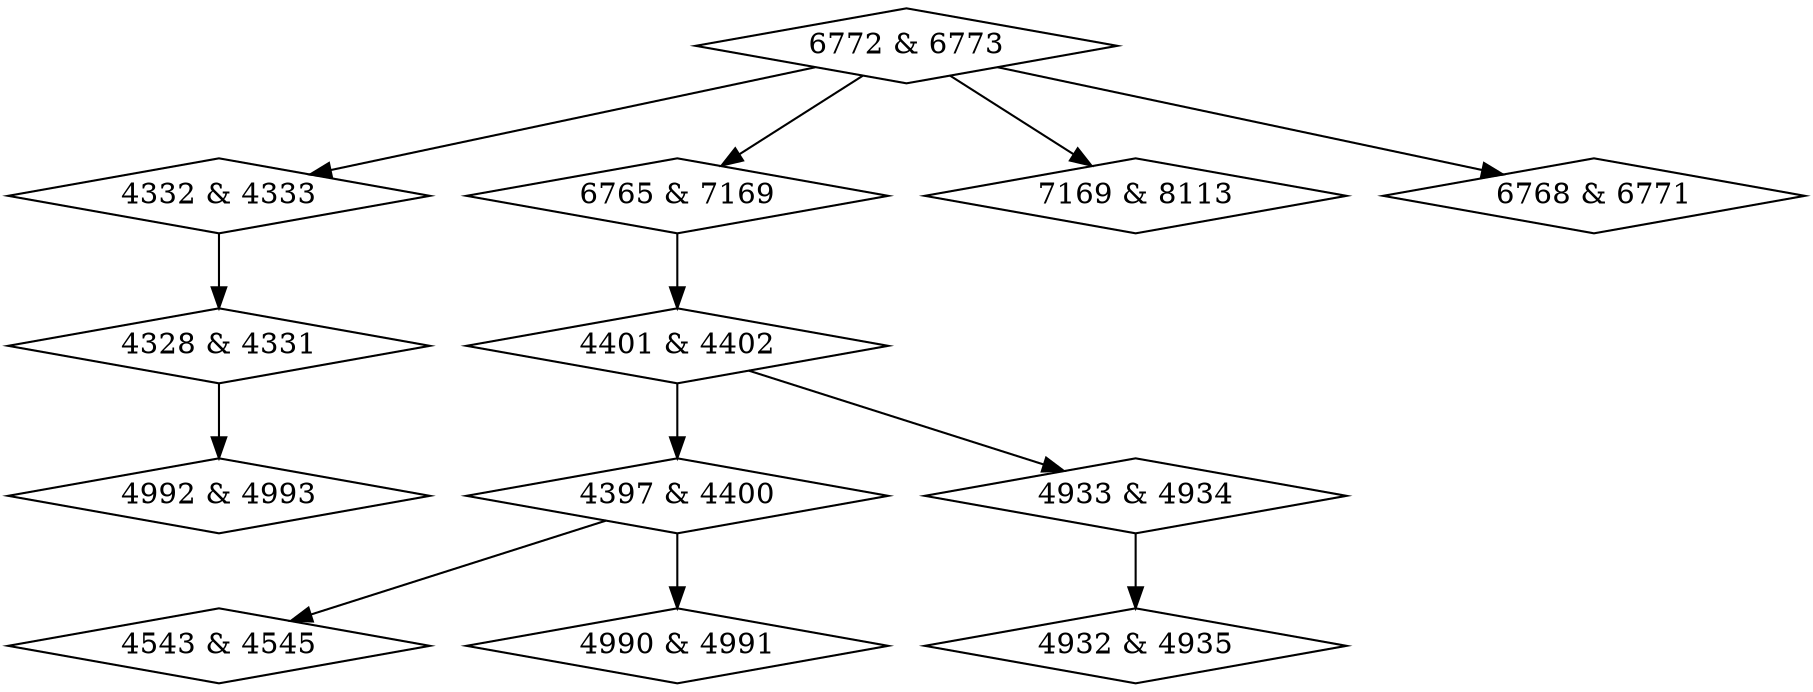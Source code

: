 digraph {
0 [label = "4328 & 4331", shape = diamond];
1 [label = "4332 & 4333", shape = diamond];
2 [label = "4397 & 4400", shape = diamond];
3 [label = "4401 & 4402", shape = diamond];
4 [label = "4543 & 4545", shape = diamond];
5 [label = "4932 & 4935", shape = diamond];
6 [label = "4933 & 4934", shape = diamond];
7 [label = "4990 & 4991", shape = diamond];
8 [label = "4992 & 4993", shape = diamond];
9 [label = "6765 & 7169", shape = diamond];
10 [label = "7169 & 8113", shape = diamond];
11 [label = "6768 & 6771", shape = diamond];
12 [label = "6772 & 6773", shape = diamond];
0->8;
1->0;
2->4;
2->7;
3->2;
3->6;
6->5;
9->3;
12->1;
12->9;
12->10;
12->11;
}
